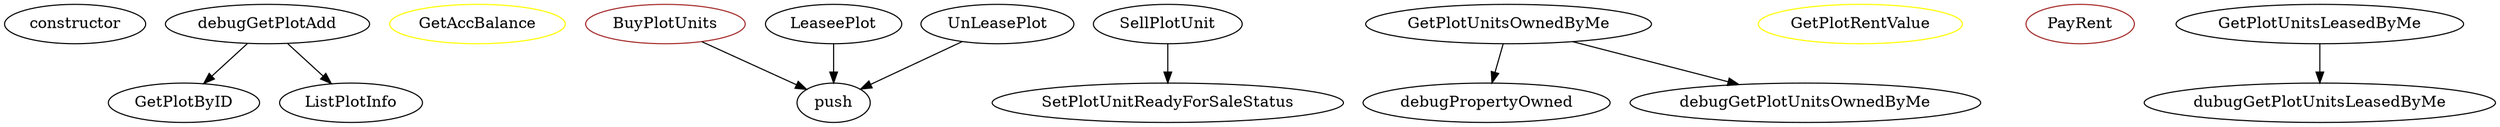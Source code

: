 strict digraph {
  constructor
  debugGetPlotAdd
  GetPlotByID
  ListPlotInfo
  GetAccBalance [color=yellow]
  BuyPlotUnits [color=brown]
  push
  SellPlotUnit
  SetPlotUnitReadyForSaleStatus
  GetPlotUnitsOwnedByMe
  debugPropertyOwned
  debugGetPlotUnitsOwnedByMe
  GetPlotRentValue [color=yellow]
  LeaseePlot
  PayRent [color=brown]
  UnLeasePlot
  GetPlotUnitsLeasedByMe
  dubugGetPlotUnitsLeasedByMe
  debugGetPlotAdd -> GetPlotByID
  debugGetPlotAdd -> ListPlotInfo
  BuyPlotUnits -> push
  SellPlotUnit -> SetPlotUnitReadyForSaleStatus
  GetPlotUnitsOwnedByMe -> debugPropertyOwned
  GetPlotUnitsOwnedByMe -> debugGetPlotUnitsOwnedByMe
  LeaseePlot -> push
  UnLeasePlot -> push
  GetPlotUnitsLeasedByMe -> dubugGetPlotUnitsLeasedByMe
}


